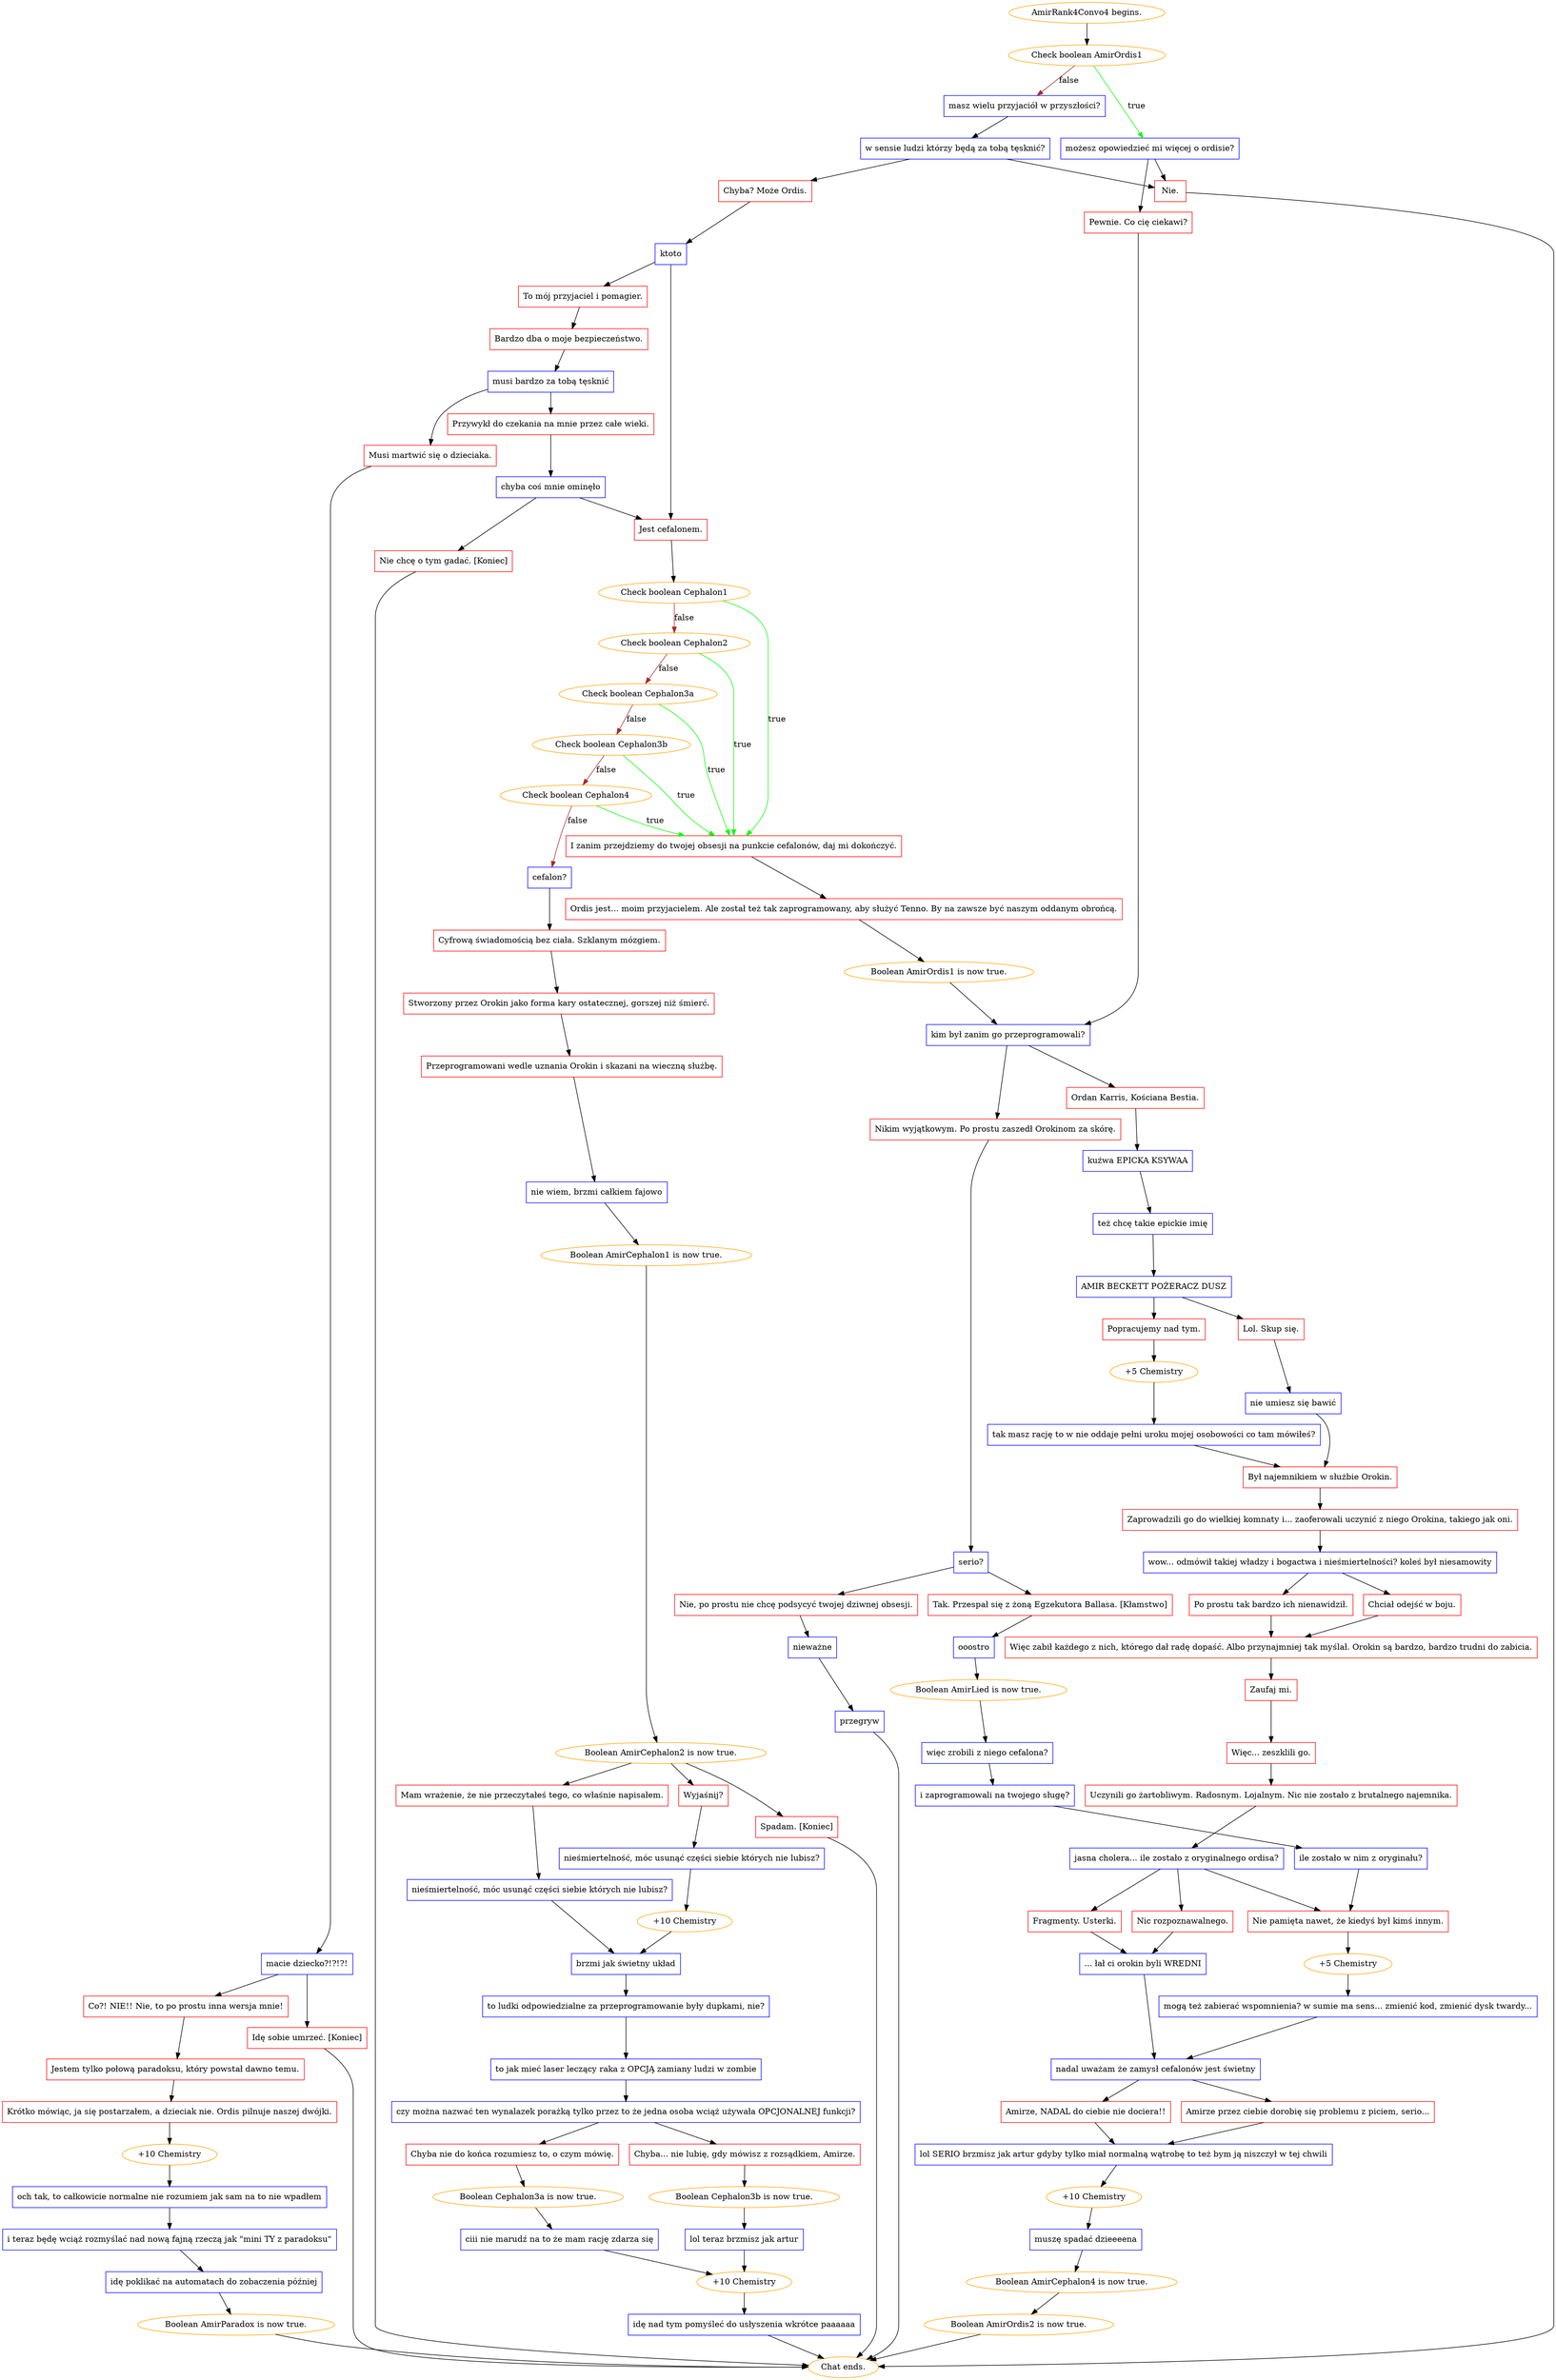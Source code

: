 digraph {
	"AmirRank4Convo4 begins." [color=orange];
		"AmirRank4Convo4 begins." -> j3071393708;
	j3071393708 [label="Check boolean AmirOrdis1",color=orange];
		j3071393708 -> j2612504936 [label=true,color=green];
		j3071393708 -> j474023826 [label=false,color=brown];
	j2612504936 [label="możesz opowiedzieć mi więcej o ordisie?",shape=box,color=blue];
		j2612504936 -> j1931600395;
		j2612504936 -> j3988816280;
	j474023826 [label="masz wielu przyjaciół w przyszłości?",shape=box,color=blue];
		j474023826 -> j29529982;
	j1931600395 [label="Nie.",shape=box,color=red];
		j1931600395 -> "Chat ends.";
	j3988816280 [label="Pewnie. Co cię ciekawi?",shape=box,color=red];
		j3988816280 -> j886056612;
	j29529982 [label="w sensie ludzi którzy będą za tobą tęsknić?",shape=box,color=blue];
		j29529982 -> j377204975;
		j29529982 -> j1931600395;
	"Chat ends." [color=orange];
	j886056612 [label="kim był zanim go przeprogramowali?",shape=box,color=blue];
		j886056612 -> j322898865;
		j886056612 -> j229013845;
	j377204975 [label="Chyba? Może Ordis.",shape=box,color=red];
		j377204975 -> j4134539978;
	j322898865 [label="Nikim wyjątkowym. Po prostu zaszedł Orokinom za skórę.",shape=box,color=red];
		j322898865 -> j584534813;
	j229013845 [label="Ordan Karris, Kościana Bestia.",shape=box,color=red];
		j229013845 -> j2243420590;
	j4134539978 [label="ktoto",shape=box,color=blue];
		j4134539978 -> j158875638;
		j4134539978 -> j295588931;
	j584534813 [label="serio?",shape=box,color=blue];
		j584534813 -> j3292839998;
		j584534813 -> j4109351337;
	j2243420590 [label="kuźwa EPICKA KSYWAA",shape=box,color=blue];
		j2243420590 -> j3775028381;
	j158875638 [label="To mój przyjaciel i pomagier.",shape=box,color=red];
		j158875638 -> j3234607104;
	j295588931 [label="Jest cefalonem.",shape=box,color=red];
		j295588931 -> j2703593324;
	j3292839998 [label="Tak. Przespał się z żoną Egzekutora Ballasa. [Kłamstwo]",shape=box,color=red];
		j3292839998 -> j2385722335;
	j4109351337 [label="Nie, po prostu nie chcę podsycyć twojej dziwnej obsesji.",shape=box,color=red];
		j4109351337 -> j26801658;
	j3775028381 [label="też chcę takie epickie imię",shape=box,color=blue];
		j3775028381 -> j4157181738;
	j3234607104 [label="Bardzo dba o moje bezpieczeństwo.",shape=box,color=red];
		j3234607104 -> j1330498617;
	j2703593324 [label="Check boolean Cephalon1",color=orange];
		j2703593324 -> j1064964477 [label=true,color=green];
		j2703593324 -> j3179573232 [label=false,color=brown];
	j2385722335 [label="ooostro",shape=box,color=blue];
		j2385722335 -> j3639934552;
	j26801658 [label="nieważne",shape=box,color=blue];
		j26801658 -> j1887366780;
	j4157181738 [label="AMIR BECKETT POŻERACZ DUSZ",shape=box,color=blue];
		j4157181738 -> j3981407753;
		j4157181738 -> j2190349003;
	j1330498617 [label="musi bardzo za tobą tęsknić",shape=box,color=blue];
		j1330498617 -> j3328381456;
		j1330498617 -> j2648422874;
	j1064964477 [label="I zanim przejdziemy do twojej obsesji na punkcie cefalonów, daj mi dokończyć.",shape=box,color=red];
		j1064964477 -> j918613937;
	j3179573232 [label="Check boolean Cephalon2",color=orange];
		j3179573232 -> j1064964477 [label=true,color=green];
		j3179573232 -> j1411698572 [label=false,color=brown];
	j3639934552 [label="Boolean AmirLied is now true.",color=orange];
		j3639934552 -> j2630573520;
	j1887366780 [label="przegryw",shape=box,color=blue];
		j1887366780 -> "Chat ends.";
	j3981407753 [label="Lol. Skup się.",shape=box,color=red];
		j3981407753 -> j1797321841;
	j2190349003 [label="Popracujemy nad tym.",shape=box,color=red];
		j2190349003 -> j3910566419;
	j3328381456 [label="Przywykł do czekania na mnie przez całe wieki.",shape=box,color=red];
		j3328381456 -> j1643402866;
	j2648422874 [label="Musi martwić się o dzieciaka.",shape=box,color=red];
		j2648422874 -> j748829896;
	j918613937 [label="Ordis jest... moim przyjacielem. Ale został też tak zaprogramowany, aby służyć Tenno. By na zawsze być naszym oddanym obrońcą.",shape=box,color=red];
		j918613937 -> j3680101613;
	j1411698572 [label="Check boolean Cephalon3a",color=orange];
		j1411698572 -> j1064964477 [label=true,color=green];
		j1411698572 -> j1995044943 [label=false,color=brown];
	j2630573520 [label="więc zrobili z niego cefalona?",shape=box,color=blue];
		j2630573520 -> j2389333988;
	j1797321841 [label="nie umiesz się bawić",shape=box,color=blue];
		j1797321841 -> j513219451;
	j3910566419 [label="+5 Chemistry",color=orange];
		j3910566419 -> j1414529133;
	j1643402866 [label="chyba coś mnie ominęło",shape=box,color=blue];
		j1643402866 -> j1776664103;
		j1643402866 -> j295588931;
	j748829896 [label="macie dziecko?!?!?!",shape=box,color=blue];
		j748829896 -> j2162320755;
		j748829896 -> j617882150;
	j3680101613 [label="Boolean AmirOrdis1 is now true.",color=orange];
		j3680101613 -> j886056612;
	j1995044943 [label="Check boolean Cephalon3b",color=orange];
		j1995044943 -> j1064964477 [label=true,color=green];
		j1995044943 -> j3851203631 [label=false,color=brown];
	j2389333988 [label="i zaprogramowali na twojego sługę?",shape=box,color=blue];
		j2389333988 -> j1817167643;
	j513219451 [label="Był najemnikiem w służbie Orokin.",shape=box,color=red];
		j513219451 -> j2406984210;
	j1414529133 [label="tak masz rację to w nie oddaje pełni uroku mojej osobowości co tam mówiłeś?",shape=box,color=blue];
		j1414529133 -> j513219451;
	j1776664103 [label="Nie chcę o tym gadać. [Koniec]",shape=box,color=red];
		j1776664103 -> "Chat ends.";
	j2162320755 [label="Co?! NIE!! Nie, to po prostu inna wersja mnie!",shape=box,color=red];
		j2162320755 -> j1172674078;
	j617882150 [label="Idę sobie umrzeć. [Koniec]",shape=box,color=red];
		j617882150 -> "Chat ends.";
	j3851203631 [label="Check boolean Cephalon4",color=orange];
		j3851203631 -> j1064964477 [label=true,color=green];
		j3851203631 -> j379346926 [label=false,color=brown];
	j1817167643 [label="ile zostało w nim z oryginału?",shape=box,color=blue];
		j1817167643 -> j3314858248;
	j2406984210 [label="Zaprowadzili go do wielkiej komnaty i... zaoferowali uczynić z niego Orokina, takiego jak oni.",shape=box,color=red];
		j2406984210 -> j730856377;
	j1172674078 [label="Jestem tylko połową paradoksu, który powstał dawno temu.",shape=box,color=red];
		j1172674078 -> j2211936371;
	j379346926 [label="cefalon?",shape=box,color=blue];
		j379346926 -> j2688673157;
	j3314858248 [label="Nie pamięta nawet, że kiedyś był kimś innym.",shape=box,color=red];
		j3314858248 -> j3766588450;
	j730856377 [label="wow... odmówił takiej władzy i bogactwa i nieśmiertelności? koleś był niesamowity",shape=box,color=blue];
		j730856377 -> j2315590964;
		j730856377 -> j2033009533;
	j2211936371 [label="Krótko mówiąc, ja się postarzałem, a dzieciak nie. Ordis pilnuje naszej dwójki.",shape=box,color=red];
		j2211936371 -> j1107218640;
	j2688673157 [label="Cyfrową świadomością bez ciała. Szklanym mózgiem.",shape=box,color=red];
		j2688673157 -> j4179788513;
	j3766588450 [label="+5 Chemistry",color=orange];
		j3766588450 -> j419515455;
	j2315590964 [label="Po prostu tak bardzo ich nienawidził.",shape=box,color=red];
		j2315590964 -> j4168129431;
	j2033009533 [label="Chciał odejść w boju.",shape=box,color=red];
		j2033009533 -> j4168129431;
	j1107218640 [label="+10 Chemistry",color=orange];
		j1107218640 -> j526247201;
	j4179788513 [label="Stworzony przez Orokin jako forma kary ostatecznej, gorszej niż śmierć.",shape=box,color=red];
		j4179788513 -> j3214657956;
	j419515455 [label="mogą też zabierać wspomnienia? w sumie ma sens... zmienić kod, zmienić dysk twardy...",shape=box,color=blue];
		j419515455 -> j3948414626;
	j4168129431 [label="Więc zabił każdego z nich, którego dał radę dopaść. Albo przynajmniej tak myślał. Orokin są bardzo, bardzo trudni do zabicia.",shape=box,color=red];
		j4168129431 -> j2819802842;
	j526247201 [label="och tak, to całkowicie normalne nie rozumiem jak sam na to nie wpadłem",shape=box,color=blue];
		j526247201 -> j3901285418;
	j3214657956 [label="Przeprogramowani wedle uznania Orokin i skazani na wieczną służbę.",shape=box,color=red];
		j3214657956 -> j1244903462;
	j3948414626 [label="nadal uważam że zamysł cefalonów jest świetny",shape=box,color=blue];
		j3948414626 -> j316102030;
		j3948414626 -> j1679415340;
	j2819802842 [label="Zaufaj mi.",shape=box,color=red];
		j2819802842 -> j987591271;
	j3901285418 [label="i teraz będę wciąż rozmyślać nad nową fajną rzeczą jak \"mini TY z paradoksu\"",shape=box,color=blue];
		j3901285418 -> j1367559696;
	j1244903462 [label="nie wiem, brzmi całkiem fajowo",shape=box,color=blue];
		j1244903462 -> j1188171645;
	j316102030 [label="Amirze przez ciebie dorobię się problemu z piciem, serio...",shape=box,color=red];
		j316102030 -> j2187321231;
	j1679415340 [label="Amirze, NADAL do ciebie nie dociera!!",shape=box,color=red];
		j1679415340 -> j2187321231;
	j987591271 [label="Więc... zeszklili go.",shape=box,color=red];
		j987591271 -> j1107881351;
	j1367559696 [label="idę poklikać na automatach do zobaczenia później",shape=box,color=blue];
		j1367559696 -> j3046964038;
	j1188171645 [label="Boolean AmirCephalon1 is now true.",color=orange];
		j1188171645 -> j2160070556;
	j2187321231 [label="lol SERIO brzmisz jak artur gdyby tylko miał normalną wątrobę to też bym ją niszczył w tej chwili",shape=box,color=blue];
		j2187321231 -> j259669864;
	j1107881351 [label="Uczynili go żartobliwym. Radosnym. Lojalnym. Nic nie zostało z brutalnego najemnika.",shape=box,color=red];
		j1107881351 -> j1360523501;
	j3046964038 [label="Boolean AmirParadox is now true.",color=orange];
		j3046964038 -> "Chat ends.";
	j2160070556 [label="Boolean AmirCephalon2 is now true.",color=orange];
		j2160070556 -> j3071220365;
		j2160070556 -> j2804094400;
		j2160070556 -> j2246930616;
	j259669864 [label="+10 Chemistry",color=orange];
		j259669864 -> j2804840938;
	j1360523501 [label="jasna cholera... ile zostało z oryginalnego ordisa?",shape=box,color=blue];
		j1360523501 -> j3314858248;
		j1360523501 -> j2309071981;
		j1360523501 -> j1707413155;
	j3071220365 [label="Spadam. [Koniec]",shape=box,color=red];
		j3071220365 -> "Chat ends.";
	j2804094400 [label="Wyjaśnij?",shape=box,color=red];
		j2804094400 -> j4232491056;
	j2246930616 [label="Mam wrażenie, że nie przeczytałeś tego, co właśnie napisałem.",shape=box,color=red];
		j2246930616 -> j798145427;
	j2804840938 [label="muszę spadać dzieeeena",shape=box,color=blue];
		j2804840938 -> j2139800532;
	j2309071981 [label="Fragmenty. Usterki.",shape=box,color=red];
		j2309071981 -> j1368151830;
	j1707413155 [label="Nic rozpoznawalnego.",shape=box,color=red];
		j1707413155 -> j1368151830;
	j4232491056 [label="nieśmiertelność, móc usunąć części siebie których nie lubisz?",shape=box,color=blue];
		j4232491056 -> j1035299457;
	j798145427 [label="nieśmiertelność, móc usunąć części siebie których nie lubisz?",shape=box,color=blue];
		j798145427 -> j3594188306;
	j2139800532 [label="Boolean AmirCephalon4 is now true.",color=orange];
		j2139800532 -> j2302458893;
	j1368151830 [label="... łał ci orokin byli WREDNI",shape=box,color=blue];
		j1368151830 -> j3948414626;
	j1035299457 [label="+10 Chemistry",color=orange];
		j1035299457 -> j3594188306;
	j3594188306 [label="brzmi jak świetny układ",shape=box,color=blue];
		j3594188306 -> j1651707608;
	j2302458893 [label="Boolean AmirOrdis2 is now true.",color=orange];
		j2302458893 -> "Chat ends.";
	j1651707608 [label="to ludki odpowiedzialne za przeprogramowanie były dupkami, nie?",shape=box,color=blue];
		j1651707608 -> j142280826;
	j142280826 [label="to jak mieć laser leczący raka z OPCJĄ zamiany ludzi w zombie",shape=box,color=blue];
		j142280826 -> j3208961414;
	j3208961414 [label="czy można nazwać ten wynalazek porażką tylko przez to że jedna osoba wciąż używała OPCJONALNEJ funkcji?",shape=box,color=blue];
		j3208961414 -> j1818967612;
		j3208961414 -> j2906518320;
	j1818967612 [label="Chyba... nie lubię, gdy mówisz z rozsądkiem, Amirze.",shape=box,color=red];
		j1818967612 -> j3918581099;
	j2906518320 [label="Chyba nie do końca rozumiesz to, o czym mówię.",shape=box,color=red];
		j2906518320 -> j784917227;
	j3918581099 [label="Boolean Cephalon3b is now true.",color=orange];
		j3918581099 -> j240498322;
	j784917227 [label="Boolean Cephalon3a is now true.",color=orange];
		j784917227 -> j3036951676;
	j240498322 [label="lol teraz brzmisz jak artur",shape=box,color=blue];
		j240498322 -> j4281652429;
	j3036951676 [label="ciii nie marudź na to że mam rację zdarza się",shape=box,color=blue];
		j3036951676 -> j4281652429;
	j4281652429 [label="+10 Chemistry",color=orange];
		j4281652429 -> j78465248;
	j78465248 [label="idę nad tym pomyśleć do usłyszenia wkrótce paaaaaa",shape=box,color=blue];
		j78465248 -> "Chat ends.";
}